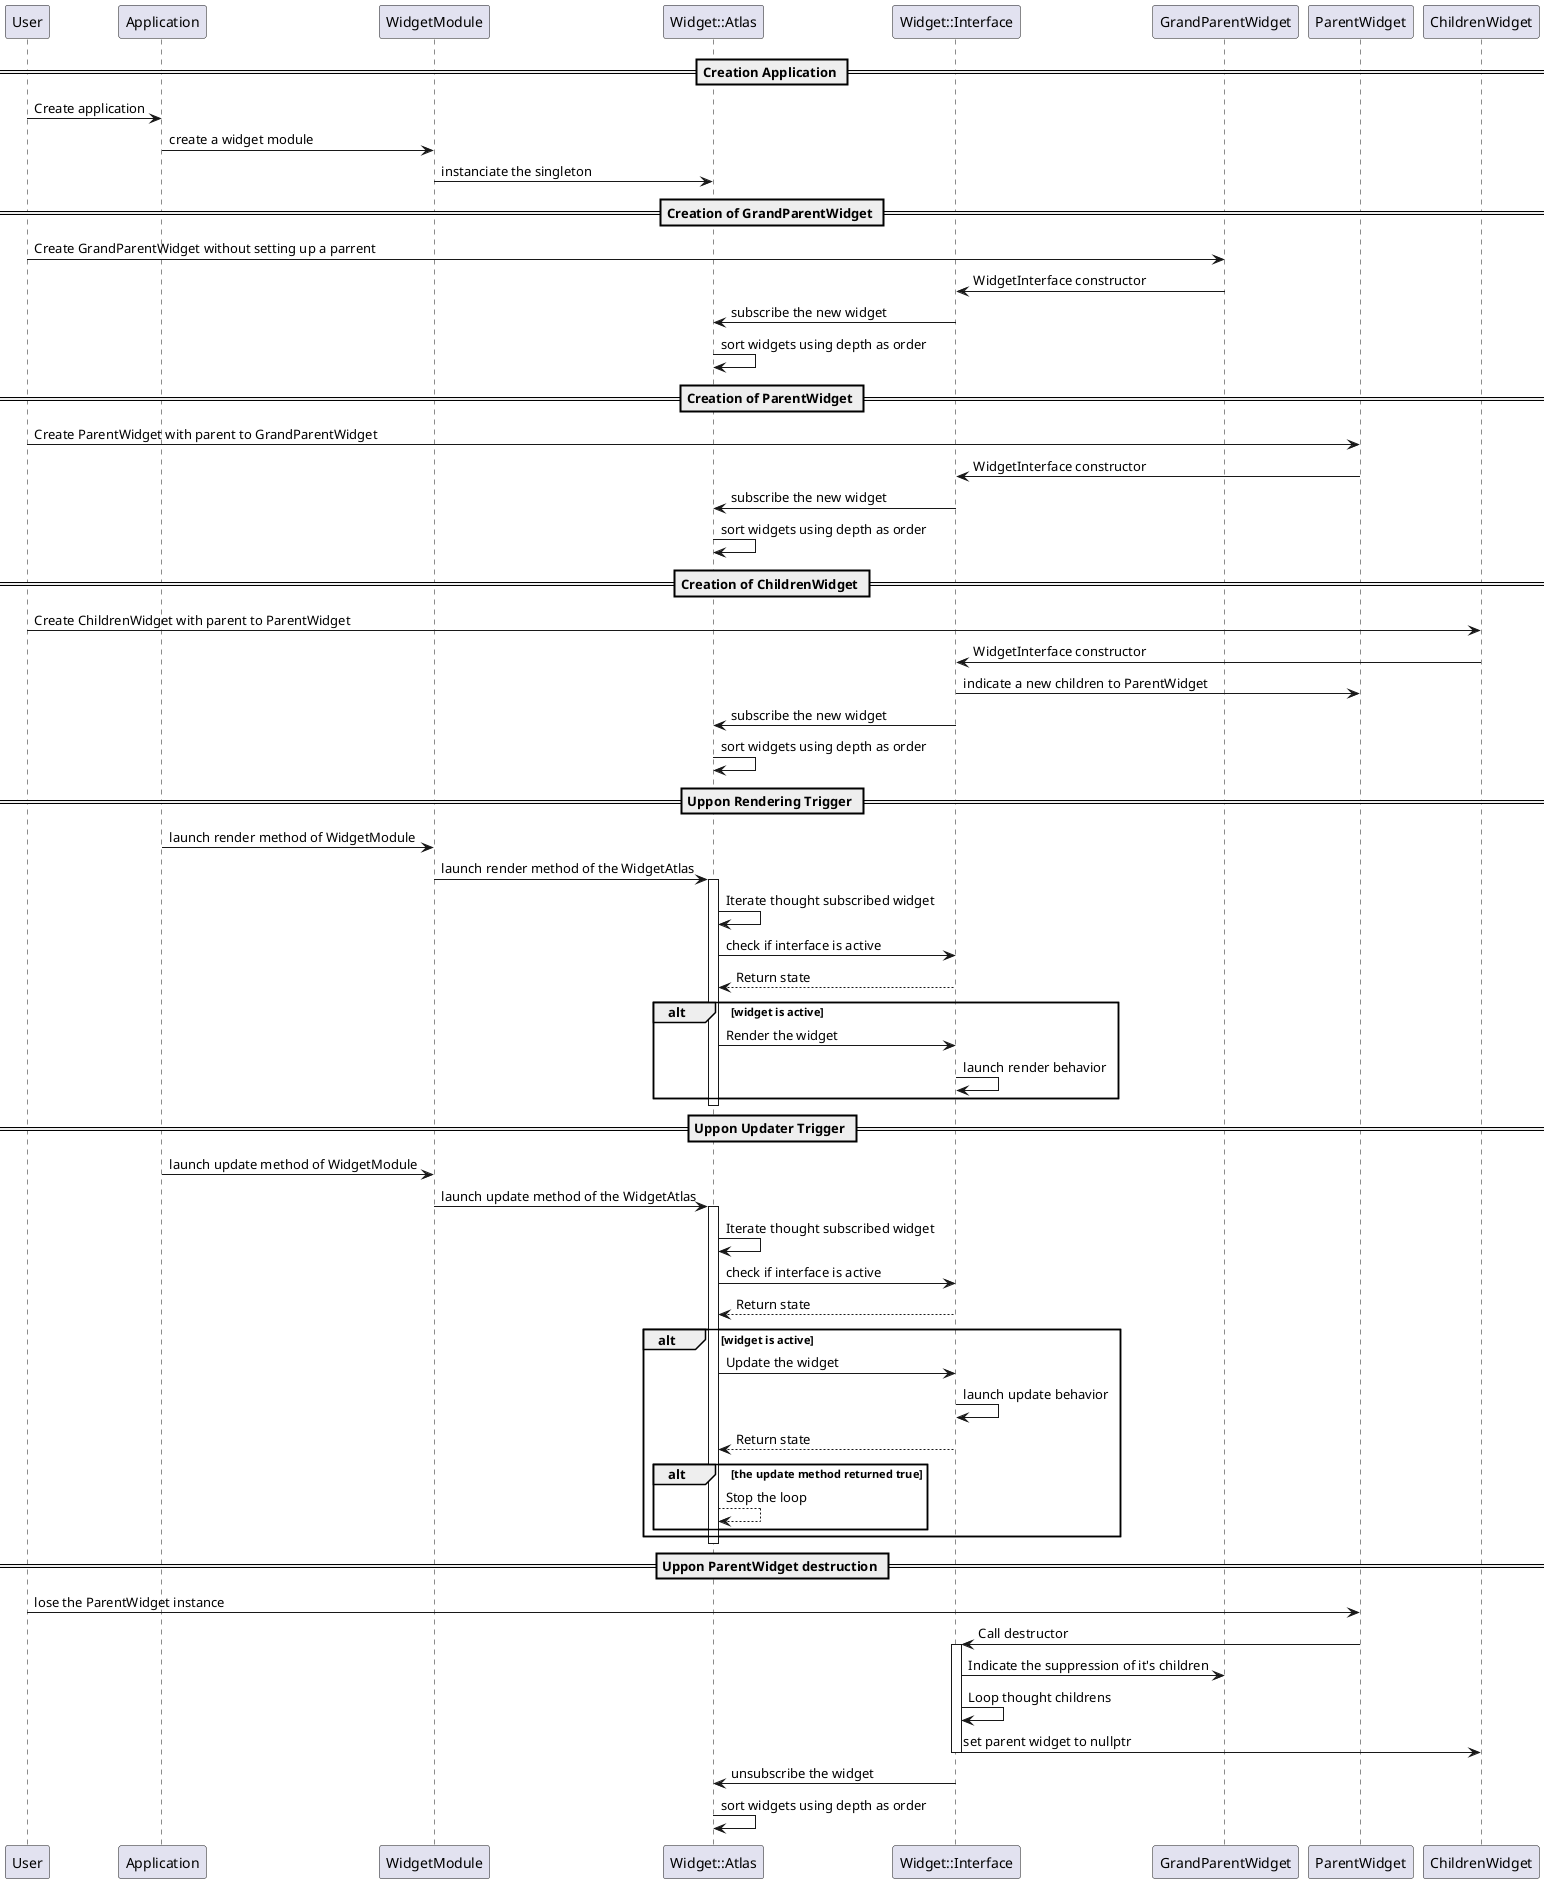 @startuml

participant User
participant Application
participant WidgetModule
participant WidgetAtlas as "Widget::Atlas"
participant WidgetInterface as "Widget::Interface"
participant GrandParentWidget
participant ParentWidget
participant ChildrenWidget

== Creation Application ==
User -> Application : Create application
Application -> WidgetModule : create a widget module
WidgetModule-> WidgetAtlas : instanciate the singleton

== Creation of GrandParentWidget ==
User -> GrandParentWidget : Create GrandParentWidget without setting up a parrent
GrandParentWidget -> WidgetInterface : WidgetInterface constructor
WidgetInterface -> WidgetAtlas : subscribe the new widget
WidgetAtlas -> WidgetAtlas : sort widgets using depth as order

== Creation of ParentWidget ==
User -> ParentWidget : Create ParentWidget with parent to GrandParentWidget
ParentWidget -> WidgetInterface : WidgetInterface constructor
WidgetInterface -> WidgetAtlas : subscribe the new widget
WidgetAtlas -> WidgetAtlas : sort widgets using depth as order

== Creation of ChildrenWidget ==
User -> ChildrenWidget : Create ChildrenWidget with parent to ParentWidget
ChildrenWidget -> WidgetInterface : WidgetInterface constructor
WidgetInterface -> ParentWidget : indicate a new children to ParentWidget
WidgetInterface -> WidgetAtlas : subscribe the new widget
WidgetAtlas -> WidgetAtlas : sort widgets using depth as order

== Uppon Rendering Trigger ==
Application -> WidgetModule : launch render method of WidgetModule
WidgetModule -> WidgetAtlas : launch render method of the WidgetAtlas
activate WidgetAtlas
WidgetAtlas -> WidgetAtlas : Iterate thought subscribed widget
WidgetAtlas -> WidgetInterface : check if interface is active
WidgetAtlas <-- WidgetInterface : Return state
alt widget is active
	WidgetAtlas -> WidgetInterface : Render the widget
	WidgetInterface -> WidgetInterface : launch render behavior
end
deactivate WidgetAtlas

== Uppon Updater Trigger ==
Application -> WidgetModule : launch update method of WidgetModule
WidgetModule -> WidgetAtlas : launch update method of the WidgetAtlas
activate WidgetAtlas
WidgetAtlas -> WidgetAtlas : Iterate thought subscribed widget
WidgetAtlas -> WidgetInterface : check if interface is active
WidgetAtlas <-- WidgetInterface : Return state
alt widget is active
	WidgetAtlas -> WidgetInterface : Update the widget
	WidgetInterface -> WidgetInterface : launch update behavior
	WidgetAtlas <-- WidgetInterface : Return state
	alt the update method returned true
		WidgetAtlas --> WidgetAtlas : Stop the loop
	end
end
deactivate WidgetAtlas

== Uppon ParentWidget destruction ==
User -> ParentWidget : lose the ParentWidget instance 
ParentWidget -> WidgetInterface : Call destructor
activate WidgetInterface 
WidgetInterface -> GrandParentWidget : Indicate the suppression of it's children
WidgetInterface -> WidgetInterface : Loop thought childrens
WidgetInterface -> ChildrenWidget : set parent widget to nullptr
deactivate WidgetInterface
WidgetInterface -> WidgetAtlas : unsubscribe the widget
WidgetAtlas -> WidgetAtlas : sort widgets using depth as order

@enduml